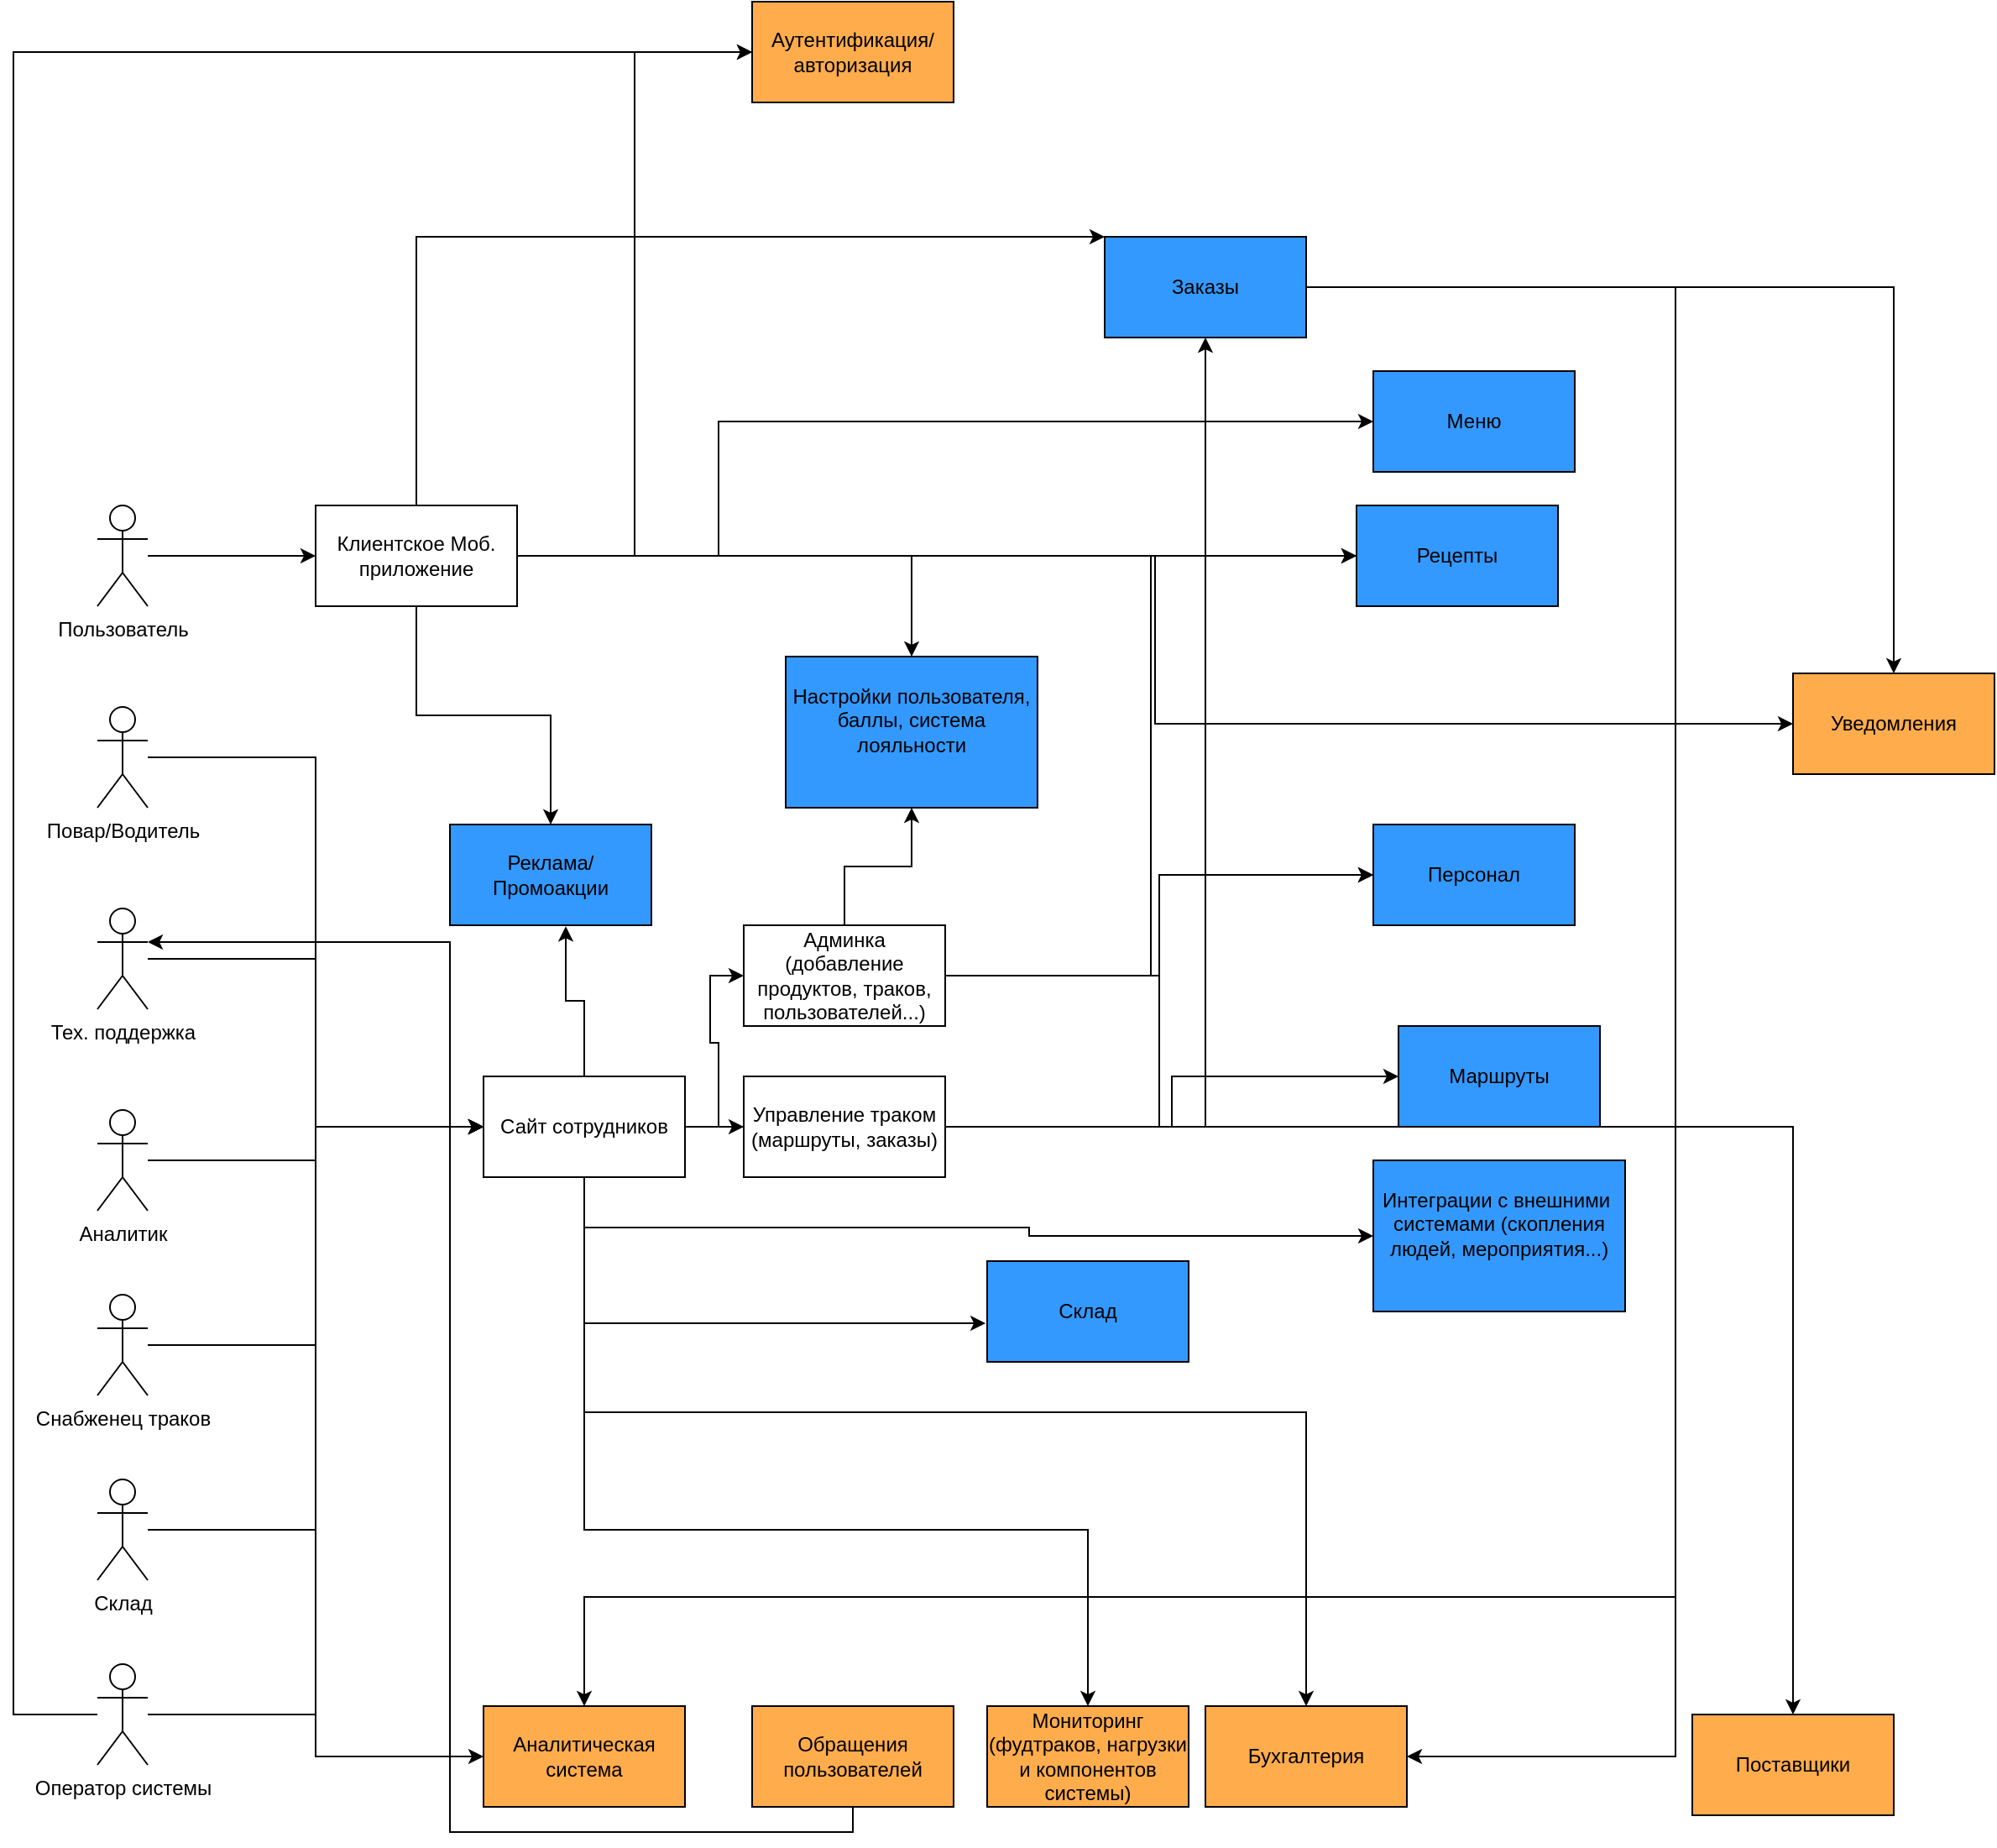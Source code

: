 <mxfile version="27.1.6">
  <diagram name="Page-1" id="5f0bae14-7c28-e335-631c-24af17079c00">
    <mxGraphModel dx="1501" dy="1693" grid="1" gridSize="10" guides="1" tooltips="1" connect="1" arrows="1" fold="1" page="1" pageScale="1" pageWidth="1100" pageHeight="850" background="none" math="0" shadow="0">
      <root>
        <mxCell id="0" />
        <mxCell id="1" parent="0" />
        <mxCell id="sZ5rh_aDe8WL4oa10mWK-37" style="edgeStyle=orthogonalEdgeStyle;rounded=0;orthogonalLoop=1;jettySize=auto;html=1;entryX=0;entryY=0.5;entryDx=0;entryDy=0;" edge="1" parent="1" source="sZ5rh_aDe8WL4oa10mWK-1" target="sZ5rh_aDe8WL4oa10mWK-26">
          <mxGeometry relative="1" as="geometry" />
        </mxCell>
        <mxCell id="sZ5rh_aDe8WL4oa10mWK-1" value="Пользователь" style="shape=umlActor;verticalLabelPosition=bottom;verticalAlign=top;html=1;flipV=0;" vertex="1" parent="1">
          <mxGeometry x="80" y="40" width="30" height="60" as="geometry" />
        </mxCell>
        <mxCell id="sZ5rh_aDe8WL4oa10mWK-31" style="edgeStyle=orthogonalEdgeStyle;rounded=0;orthogonalLoop=1;jettySize=auto;html=1;entryX=0;entryY=0.5;entryDx=0;entryDy=0;" edge="1" parent="1" source="sZ5rh_aDe8WL4oa10mWK-2" target="sZ5rh_aDe8WL4oa10mWK-27">
          <mxGeometry relative="1" as="geometry" />
        </mxCell>
        <mxCell id="sZ5rh_aDe8WL4oa10mWK-2" value="Повар/Водитель" style="shape=umlActor;verticalLabelPosition=bottom;verticalAlign=top;html=1;flipV=0;" vertex="1" parent="1">
          <mxGeometry x="80" y="160" width="30" height="60" as="geometry" />
        </mxCell>
        <mxCell id="sZ5rh_aDe8WL4oa10mWK-32" style="edgeStyle=orthogonalEdgeStyle;rounded=0;orthogonalLoop=1;jettySize=auto;html=1;entryX=0;entryY=0.5;entryDx=0;entryDy=0;" edge="1" parent="1" source="sZ5rh_aDe8WL4oa10mWK-3" target="sZ5rh_aDe8WL4oa10mWK-27">
          <mxGeometry relative="1" as="geometry" />
        </mxCell>
        <mxCell id="sZ5rh_aDe8WL4oa10mWK-3" value="Тех. поддержка" style="shape=umlActor;verticalLabelPosition=bottom;verticalAlign=top;html=1;flipV=0;" vertex="1" parent="1">
          <mxGeometry x="80" y="280" width="30" height="60" as="geometry" />
        </mxCell>
        <mxCell id="sZ5rh_aDe8WL4oa10mWK-33" value="" style="edgeStyle=orthogonalEdgeStyle;rounded=0;orthogonalLoop=1;jettySize=auto;html=1;" edge="1" parent="1" source="sZ5rh_aDe8WL4oa10mWK-6" target="sZ5rh_aDe8WL4oa10mWK-27">
          <mxGeometry relative="1" as="geometry" />
        </mxCell>
        <mxCell id="sZ5rh_aDe8WL4oa10mWK-6" value="Аналитик" style="shape=umlActor;verticalLabelPosition=bottom;verticalAlign=top;html=1;flipV=0;" vertex="1" parent="1">
          <mxGeometry x="80" y="400" width="30" height="60" as="geometry" />
        </mxCell>
        <mxCell id="sZ5rh_aDe8WL4oa10mWK-34" style="edgeStyle=orthogonalEdgeStyle;rounded=0;orthogonalLoop=1;jettySize=auto;html=1;entryX=0;entryY=0.5;entryDx=0;entryDy=0;" edge="1" parent="1" source="sZ5rh_aDe8WL4oa10mWK-8" target="sZ5rh_aDe8WL4oa10mWK-27">
          <mxGeometry relative="1" as="geometry" />
        </mxCell>
        <mxCell id="sZ5rh_aDe8WL4oa10mWK-8" value="Снабженец траков" style="shape=umlActor;verticalLabelPosition=bottom;verticalAlign=top;html=1;flipV=0;" vertex="1" parent="1">
          <mxGeometry x="80" y="510" width="30" height="60" as="geometry" />
        </mxCell>
        <mxCell id="sZ5rh_aDe8WL4oa10mWK-35" style="edgeStyle=orthogonalEdgeStyle;rounded=0;orthogonalLoop=1;jettySize=auto;html=1;entryX=0;entryY=0.5;entryDx=0;entryDy=0;" edge="1" parent="1" source="sZ5rh_aDe8WL4oa10mWK-9" target="sZ5rh_aDe8WL4oa10mWK-27">
          <mxGeometry relative="1" as="geometry" />
        </mxCell>
        <mxCell id="sZ5rh_aDe8WL4oa10mWK-9" value="Склад" style="shape=umlActor;verticalLabelPosition=bottom;verticalAlign=top;html=1;flipV=0;" vertex="1" parent="1">
          <mxGeometry x="80" y="620" width="30" height="60" as="geometry" />
        </mxCell>
        <mxCell id="sZ5rh_aDe8WL4oa10mWK-36" style="edgeStyle=orthogonalEdgeStyle;rounded=0;orthogonalLoop=1;jettySize=auto;html=1;entryX=0;entryY=0.5;entryDx=0;entryDy=0;" edge="1" parent="1" source="sZ5rh_aDe8WL4oa10mWK-10" target="sZ5rh_aDe8WL4oa10mWK-27">
          <mxGeometry relative="1" as="geometry" />
        </mxCell>
        <mxCell id="sZ5rh_aDe8WL4oa10mWK-68" style="edgeStyle=orthogonalEdgeStyle;rounded=0;orthogonalLoop=1;jettySize=auto;html=1;entryX=0;entryY=0.5;entryDx=0;entryDy=0;" edge="1" parent="1" source="sZ5rh_aDe8WL4oa10mWK-10" target="sZ5rh_aDe8WL4oa10mWK-16">
          <mxGeometry relative="1" as="geometry">
            <Array as="points">
              <mxPoint x="30" y="760" />
              <mxPoint x="30" y="-230" />
            </Array>
          </mxGeometry>
        </mxCell>
        <mxCell id="sZ5rh_aDe8WL4oa10mWK-10" value="Оператор системы" style="shape=umlActor;verticalLabelPosition=bottom;verticalAlign=top;html=1;flipV=0;" vertex="1" parent="1">
          <mxGeometry x="80" y="730" width="30" height="60" as="geometry" />
        </mxCell>
        <mxCell id="sZ5rh_aDe8WL4oa10mWK-11" value="Меню" style="rounded=0;whiteSpace=wrap;html=1;fillColor=#3399FF;" vertex="1" parent="1">
          <mxGeometry x="840" y="-40" width="120" height="60" as="geometry" />
        </mxCell>
        <mxCell id="sZ5rh_aDe8WL4oa10mWK-65" style="edgeStyle=orthogonalEdgeStyle;rounded=0;orthogonalLoop=1;jettySize=auto;html=1;" edge="1" parent="1" source="sZ5rh_aDe8WL4oa10mWK-12" target="sZ5rh_aDe8WL4oa10mWK-17">
          <mxGeometry relative="1" as="geometry">
            <Array as="points">
              <mxPoint x="1020" y="-90" />
              <mxPoint x="1020" y="690" />
              <mxPoint x="370" y="690" />
            </Array>
          </mxGeometry>
        </mxCell>
        <mxCell id="sZ5rh_aDe8WL4oa10mWK-69" style="edgeStyle=orthogonalEdgeStyle;rounded=0;orthogonalLoop=1;jettySize=auto;html=1;" edge="1" parent="1" source="sZ5rh_aDe8WL4oa10mWK-12" target="sZ5rh_aDe8WL4oa10mWK-13">
          <mxGeometry relative="1" as="geometry" />
        </mxCell>
        <mxCell id="sZ5rh_aDe8WL4oa10mWK-12" value="Заказы" style="rounded=0;whiteSpace=wrap;html=1;fillColor=#3399FF;" vertex="1" parent="1">
          <mxGeometry x="680" y="-120" width="120" height="60" as="geometry" />
        </mxCell>
        <mxCell id="sZ5rh_aDe8WL4oa10mWK-13" value="Уведомления" style="rounded=0;whiteSpace=wrap;html=1;strokeColor=default;align=center;verticalAlign=middle;fontFamily=Helvetica;fontSize=12;fontColor=default;fillColor=#FFAC4D;" vertex="1" parent="1">
          <mxGeometry x="1090" y="140" width="120" height="60" as="geometry" />
        </mxCell>
        <mxCell id="sZ5rh_aDe8WL4oa10mWK-14" value="Склад" style="rounded=0;whiteSpace=wrap;html=1;fillColor=#3399FF;" vertex="1" parent="1">
          <mxGeometry x="610" y="490" width="120" height="60" as="geometry" />
        </mxCell>
        <mxCell id="sZ5rh_aDe8WL4oa10mWK-15" value="Персонал" style="rounded=0;whiteSpace=wrap;html=1;fillColor=#3399FF;" vertex="1" parent="1">
          <mxGeometry x="840" y="230" width="120" height="60" as="geometry" />
        </mxCell>
        <mxCell id="sZ5rh_aDe8WL4oa10mWK-16" value="Аутентификация/авторизация" style="rounded=0;whiteSpace=wrap;html=1;fillColor=#FFAC4D;" vertex="1" parent="1">
          <mxGeometry x="470" y="-260" width="120" height="60" as="geometry" />
        </mxCell>
        <mxCell id="sZ5rh_aDe8WL4oa10mWK-17" value="&lt;div&gt;&lt;span style=&quot;background-color: transparent; color: light-dark(rgb(0, 0, 0), rgb(255, 255, 255));&quot;&gt;Аналитическая система&lt;/span&gt;&lt;/div&gt;" style="rounded=0;whiteSpace=wrap;html=1;fillColor=#FFAC4D;" vertex="1" parent="1">
          <mxGeometry x="310" y="755" width="120" height="60" as="geometry" />
        </mxCell>
        <mxCell id="sZ5rh_aDe8WL4oa10mWK-18" value="Реклама/Промоакции" style="rounded=0;whiteSpace=wrap;html=1;fillColor=#3399FF;" vertex="1" parent="1">
          <mxGeometry x="290" y="230" width="120" height="60" as="geometry" />
        </mxCell>
        <mxCell id="sZ5rh_aDe8WL4oa10mWK-19" value="Маршруты" style="rounded=0;whiteSpace=wrap;html=1;fillColor=#3399FF;" vertex="1" parent="1">
          <mxGeometry x="855" y="350" width="120" height="60" as="geometry" />
        </mxCell>
        <mxCell id="sZ5rh_aDe8WL4oa10mWK-20" value="Интеграции с внешними&amp;nbsp; системами (скопления людей, мероприятия...)&lt;div&gt;&lt;br&gt;&lt;/div&gt;" style="rounded=0;whiteSpace=wrap;html=1;fillColor=#3399FF;" vertex="1" parent="1">
          <mxGeometry x="840" y="430" width="150" height="90" as="geometry" />
        </mxCell>
        <mxCell id="sZ5rh_aDe8WL4oa10mWK-21" value="Настройки пользователя, баллы, система лояльности&lt;div&gt;&lt;br&gt;&lt;/div&gt;" style="rounded=0;whiteSpace=wrap;html=1;fillColor=#3399FF;" vertex="1" parent="1">
          <mxGeometry x="490" y="130" width="150" height="90" as="geometry" />
        </mxCell>
        <mxCell id="sZ5rh_aDe8WL4oa10mWK-22" value="Рецепты" style="rounded=0;whiteSpace=wrap;html=1;fillColor=#3399FF;" vertex="1" parent="1">
          <mxGeometry x="830" y="40" width="120" height="60" as="geometry" />
        </mxCell>
        <mxCell id="sZ5rh_aDe8WL4oa10mWK-23" value="Бухгалтерия" style="rounded=0;whiteSpace=wrap;html=1;strokeColor=default;align=center;verticalAlign=middle;fontFamily=Helvetica;fontSize=12;fontColor=default;fillColor=#FFAC4D;" vertex="1" parent="1">
          <mxGeometry x="740" y="755" width="120" height="60" as="geometry" />
        </mxCell>
        <mxCell id="sZ5rh_aDe8WL4oa10mWK-24" value="Мониторинг&lt;br&gt;(фудтраков, нагрузки и компонентов системы)" style="rounded=0;whiteSpace=wrap;html=1;strokeColor=default;align=center;verticalAlign=middle;fontFamily=Helvetica;fontSize=12;fontColor=default;fillColor=#FFAC4D;" vertex="1" parent="1">
          <mxGeometry x="610" y="755" width="120" height="60" as="geometry" />
        </mxCell>
        <mxCell id="sZ5rh_aDe8WL4oa10mWK-59" style="edgeStyle=orthogonalEdgeStyle;rounded=0;orthogonalLoop=1;jettySize=auto;html=1;entryX=0;entryY=0.5;entryDx=0;entryDy=0;" edge="1" parent="1" source="sZ5rh_aDe8WL4oa10mWK-25" target="sZ5rh_aDe8WL4oa10mWK-15">
          <mxGeometry relative="1" as="geometry" />
        </mxCell>
        <mxCell id="sZ5rh_aDe8WL4oa10mWK-62" style="edgeStyle=orthogonalEdgeStyle;rounded=0;orthogonalLoop=1;jettySize=auto;html=1;entryX=0.5;entryY=1;entryDx=0;entryDy=0;" edge="1" parent="1" source="sZ5rh_aDe8WL4oa10mWK-25" target="sZ5rh_aDe8WL4oa10mWK-21">
          <mxGeometry relative="1" as="geometry" />
        </mxCell>
        <mxCell id="sZ5rh_aDe8WL4oa10mWK-64" style="edgeStyle=orthogonalEdgeStyle;rounded=0;orthogonalLoop=1;jettySize=auto;html=1;entryX=0;entryY=0.5;entryDx=0;entryDy=0;" edge="1" parent="1" source="sZ5rh_aDe8WL4oa10mWK-25" target="sZ5rh_aDe8WL4oa10mWK-22">
          <mxGeometry relative="1" as="geometry" />
        </mxCell>
        <mxCell id="sZ5rh_aDe8WL4oa10mWK-25" value="Админка&lt;br&gt;(добавление продуктов, траков, пользователей...)" style="rounded=0;whiteSpace=wrap;html=1;" vertex="1" parent="1">
          <mxGeometry x="465" y="290" width="120" height="60" as="geometry" />
        </mxCell>
        <mxCell id="sZ5rh_aDe8WL4oa10mWK-38" style="edgeStyle=orthogonalEdgeStyle;rounded=0;orthogonalLoop=1;jettySize=auto;html=1;" edge="1" parent="1" source="sZ5rh_aDe8WL4oa10mWK-26" target="sZ5rh_aDe8WL4oa10mWK-12">
          <mxGeometry relative="1" as="geometry">
            <Array as="points">
              <mxPoint x="270" y="-120" />
            </Array>
          </mxGeometry>
        </mxCell>
        <mxCell id="sZ5rh_aDe8WL4oa10mWK-39" style="edgeStyle=orthogonalEdgeStyle;rounded=0;orthogonalLoop=1;jettySize=auto;html=1;entryX=0;entryY=0.5;entryDx=0;entryDy=0;" edge="1" parent="1" source="sZ5rh_aDe8WL4oa10mWK-26" target="sZ5rh_aDe8WL4oa10mWK-11">
          <mxGeometry relative="1" as="geometry">
            <Array as="points">
              <mxPoint x="450" y="70" />
              <mxPoint x="450" y="-10" />
            </Array>
          </mxGeometry>
        </mxCell>
        <mxCell id="sZ5rh_aDe8WL4oa10mWK-40" style="edgeStyle=orthogonalEdgeStyle;rounded=0;orthogonalLoop=1;jettySize=auto;html=1;entryX=0;entryY=0.5;entryDx=0;entryDy=0;" edge="1" parent="1" source="sZ5rh_aDe8WL4oa10mWK-26" target="sZ5rh_aDe8WL4oa10mWK-22">
          <mxGeometry relative="1" as="geometry" />
        </mxCell>
        <mxCell id="sZ5rh_aDe8WL4oa10mWK-52" style="edgeStyle=orthogonalEdgeStyle;rounded=0;orthogonalLoop=1;jettySize=auto;html=1;entryX=0.5;entryY=0;entryDx=0;entryDy=0;" edge="1" parent="1" source="sZ5rh_aDe8WL4oa10mWK-26" target="sZ5rh_aDe8WL4oa10mWK-21">
          <mxGeometry relative="1" as="geometry" />
        </mxCell>
        <mxCell id="sZ5rh_aDe8WL4oa10mWK-58" style="edgeStyle=orthogonalEdgeStyle;rounded=0;orthogonalLoop=1;jettySize=auto;html=1;entryX=0.5;entryY=0;entryDx=0;entryDy=0;" edge="1" parent="1" source="sZ5rh_aDe8WL4oa10mWK-26" target="sZ5rh_aDe8WL4oa10mWK-18">
          <mxGeometry relative="1" as="geometry" />
        </mxCell>
        <mxCell id="sZ5rh_aDe8WL4oa10mWK-26" value="Клиентское Моб. приложение" style="rounded=0;whiteSpace=wrap;html=1;" vertex="1" parent="1">
          <mxGeometry x="210" y="40" width="120" height="60" as="geometry" />
        </mxCell>
        <mxCell id="sZ5rh_aDe8WL4oa10mWK-44" style="edgeStyle=orthogonalEdgeStyle;rounded=0;orthogonalLoop=1;jettySize=auto;html=1;entryX=0;entryY=0.5;entryDx=0;entryDy=0;" edge="1" parent="1" source="sZ5rh_aDe8WL4oa10mWK-6" target="sZ5rh_aDe8WL4oa10mWK-17">
          <mxGeometry relative="1" as="geometry" />
        </mxCell>
        <mxCell id="sZ5rh_aDe8WL4oa10mWK-48" style="edgeStyle=orthogonalEdgeStyle;rounded=0;orthogonalLoop=1;jettySize=auto;html=1;entryX=0;entryY=0.5;entryDx=0;entryDy=0;" edge="1" parent="1" source="sZ5rh_aDe8WL4oa10mWK-27" target="sZ5rh_aDe8WL4oa10mWK-47">
          <mxGeometry relative="1" as="geometry" />
        </mxCell>
        <mxCell id="sZ5rh_aDe8WL4oa10mWK-54" style="edgeStyle=orthogonalEdgeStyle;rounded=0;orthogonalLoop=1;jettySize=auto;html=1;entryX=0.575;entryY=1.011;entryDx=0;entryDy=0;entryPerimeter=0;" edge="1" parent="1" source="sZ5rh_aDe8WL4oa10mWK-27" target="sZ5rh_aDe8WL4oa10mWK-18">
          <mxGeometry relative="1" as="geometry" />
        </mxCell>
        <mxCell id="sZ5rh_aDe8WL4oa10mWK-66" style="edgeStyle=orthogonalEdgeStyle;rounded=0;orthogonalLoop=1;jettySize=auto;html=1;entryX=0;entryY=0.5;entryDx=0;entryDy=0;" edge="1" parent="1" source="sZ5rh_aDe8WL4oa10mWK-27" target="sZ5rh_aDe8WL4oa10mWK-20">
          <mxGeometry relative="1" as="geometry">
            <Array as="points">
              <mxPoint x="370" y="470" />
              <mxPoint x="635" y="470" />
              <mxPoint x="635" y="475" />
            </Array>
          </mxGeometry>
        </mxCell>
        <mxCell id="sZ5rh_aDe8WL4oa10mWK-72" style="edgeStyle=orthogonalEdgeStyle;rounded=0;orthogonalLoop=1;jettySize=auto;html=1;" edge="1" parent="1" source="sZ5rh_aDe8WL4oa10mWK-27" target="sZ5rh_aDe8WL4oa10mWK-71">
          <mxGeometry relative="1" as="geometry" />
        </mxCell>
        <mxCell id="sZ5rh_aDe8WL4oa10mWK-27" value="Сайт сотрудников" style="rounded=0;whiteSpace=wrap;html=1;" vertex="1" parent="1">
          <mxGeometry x="310" y="380" width="120" height="60" as="geometry" />
        </mxCell>
        <mxCell id="sZ5rh_aDe8WL4oa10mWK-41" style="edgeStyle=orthogonalEdgeStyle;rounded=0;orthogonalLoop=1;jettySize=auto;html=1;entryX=0;entryY=0.5;entryDx=0;entryDy=0;" edge="1" parent="1" source="sZ5rh_aDe8WL4oa10mWK-26" target="sZ5rh_aDe8WL4oa10mWK-13">
          <mxGeometry relative="1" as="geometry" />
        </mxCell>
        <mxCell id="sZ5rh_aDe8WL4oa10mWK-42" style="edgeStyle=orthogonalEdgeStyle;rounded=0;orthogonalLoop=1;jettySize=auto;html=1;entryX=0;entryY=0.5;entryDx=0;entryDy=0;" edge="1" parent="1" source="sZ5rh_aDe8WL4oa10mWK-26" target="sZ5rh_aDe8WL4oa10mWK-16">
          <mxGeometry relative="1" as="geometry" />
        </mxCell>
        <mxCell id="sZ5rh_aDe8WL4oa10mWK-45" style="edgeStyle=orthogonalEdgeStyle;rounded=0;orthogonalLoop=1;jettySize=auto;html=1;entryX=0;entryY=0.5;entryDx=0;entryDy=0;" edge="1" parent="1" source="sZ5rh_aDe8WL4oa10mWK-27" target="sZ5rh_aDe8WL4oa10mWK-25">
          <mxGeometry relative="1" as="geometry" />
        </mxCell>
        <mxCell id="sZ5rh_aDe8WL4oa10mWK-53" style="edgeStyle=orthogonalEdgeStyle;rounded=0;orthogonalLoop=1;jettySize=auto;html=1;entryX=0;entryY=0.5;entryDx=0;entryDy=0;" edge="1" parent="1" source="sZ5rh_aDe8WL4oa10mWK-47" target="sZ5rh_aDe8WL4oa10mWK-19">
          <mxGeometry relative="1" as="geometry" />
        </mxCell>
        <mxCell id="sZ5rh_aDe8WL4oa10mWK-63" style="edgeStyle=orthogonalEdgeStyle;rounded=0;orthogonalLoop=1;jettySize=auto;html=1;entryX=0;entryY=0.5;entryDx=0;entryDy=0;" edge="1" parent="1" source="sZ5rh_aDe8WL4oa10mWK-47" target="sZ5rh_aDe8WL4oa10mWK-15">
          <mxGeometry relative="1" as="geometry" />
        </mxCell>
        <mxCell id="sZ5rh_aDe8WL4oa10mWK-70" style="edgeStyle=orthogonalEdgeStyle;rounded=0;orthogonalLoop=1;jettySize=auto;html=1;entryX=0.5;entryY=1;entryDx=0;entryDy=0;" edge="1" parent="1" source="sZ5rh_aDe8WL4oa10mWK-47" target="sZ5rh_aDe8WL4oa10mWK-12">
          <mxGeometry relative="1" as="geometry" />
        </mxCell>
        <mxCell id="sZ5rh_aDe8WL4oa10mWK-47" value="Управление траком&lt;div&gt;(маршруты, заказы)&lt;/div&gt;" style="rounded=0;whiteSpace=wrap;html=1;" vertex="1" parent="1">
          <mxGeometry x="465" y="380" width="120" height="60" as="geometry" />
        </mxCell>
        <mxCell id="sZ5rh_aDe8WL4oa10mWK-50" value="Обращения пользователей" style="rounded=0;whiteSpace=wrap;html=1;strokeColor=default;align=center;verticalAlign=middle;fontFamily=Helvetica;fontSize=12;fontColor=default;fillColor=#FFAC4D;" vertex="1" parent="1">
          <mxGeometry x="470" y="755" width="120" height="60" as="geometry" />
        </mxCell>
        <mxCell id="sZ5rh_aDe8WL4oa10mWK-51" style="edgeStyle=orthogonalEdgeStyle;rounded=0;orthogonalLoop=1;jettySize=auto;html=1;entryX=1;entryY=0.333;entryDx=0;entryDy=0;entryPerimeter=0;" edge="1" parent="1" source="sZ5rh_aDe8WL4oa10mWK-50" target="sZ5rh_aDe8WL4oa10mWK-3">
          <mxGeometry relative="1" as="geometry">
            <Array as="points">
              <mxPoint x="530" y="830" />
              <mxPoint x="290" y="830" />
              <mxPoint x="290" y="300" />
            </Array>
          </mxGeometry>
        </mxCell>
        <mxCell id="sZ5rh_aDe8WL4oa10mWK-55" style="edgeStyle=orthogonalEdgeStyle;rounded=0;orthogonalLoop=1;jettySize=auto;html=1;entryX=0.5;entryY=0;entryDx=0;entryDy=0;" edge="1" parent="1" source="sZ5rh_aDe8WL4oa10mWK-27" target="sZ5rh_aDe8WL4oa10mWK-24">
          <mxGeometry relative="1" as="geometry">
            <Array as="points">
              <mxPoint x="370" y="650" />
              <mxPoint x="670" y="650" />
            </Array>
          </mxGeometry>
        </mxCell>
        <mxCell id="sZ5rh_aDe8WL4oa10mWK-57" style="edgeStyle=orthogonalEdgeStyle;rounded=0;orthogonalLoop=1;jettySize=auto;html=1;entryX=0.5;entryY=0;entryDx=0;entryDy=0;" edge="1" parent="1" source="sZ5rh_aDe8WL4oa10mWK-27" target="sZ5rh_aDe8WL4oa10mWK-23">
          <mxGeometry relative="1" as="geometry">
            <Array as="points">
              <mxPoint x="370" y="580" />
              <mxPoint x="800" y="580" />
            </Array>
          </mxGeometry>
        </mxCell>
        <mxCell id="sZ5rh_aDe8WL4oa10mWK-60" style="edgeStyle=orthogonalEdgeStyle;rounded=0;orthogonalLoop=1;jettySize=auto;html=1;entryX=-0.008;entryY=0.617;entryDx=0;entryDy=0;entryPerimeter=0;" edge="1" parent="1" source="sZ5rh_aDe8WL4oa10mWK-27" target="sZ5rh_aDe8WL4oa10mWK-14">
          <mxGeometry relative="1" as="geometry">
            <Array as="points">
              <mxPoint x="370" y="527" />
            </Array>
          </mxGeometry>
        </mxCell>
        <mxCell id="sZ5rh_aDe8WL4oa10mWK-67" style="edgeStyle=orthogonalEdgeStyle;rounded=0;orthogonalLoop=1;jettySize=auto;html=1;entryX=1;entryY=0.5;entryDx=0;entryDy=0;" edge="1" parent="1" source="sZ5rh_aDe8WL4oa10mWK-12" target="sZ5rh_aDe8WL4oa10mWK-23">
          <mxGeometry relative="1" as="geometry">
            <Array as="points">
              <mxPoint x="1020" y="-90" />
              <mxPoint x="1020" y="785" />
            </Array>
          </mxGeometry>
        </mxCell>
        <mxCell id="sZ5rh_aDe8WL4oa10mWK-71" value="Поставщики" style="rounded=0;whiteSpace=wrap;html=1;strokeColor=default;align=center;verticalAlign=middle;fontFamily=Helvetica;fontSize=12;fontColor=default;fillColor=#FFAC4D;" vertex="1" parent="1">
          <mxGeometry x="1030" y="760" width="120" height="60" as="geometry" />
        </mxCell>
      </root>
    </mxGraphModel>
  </diagram>
</mxfile>
